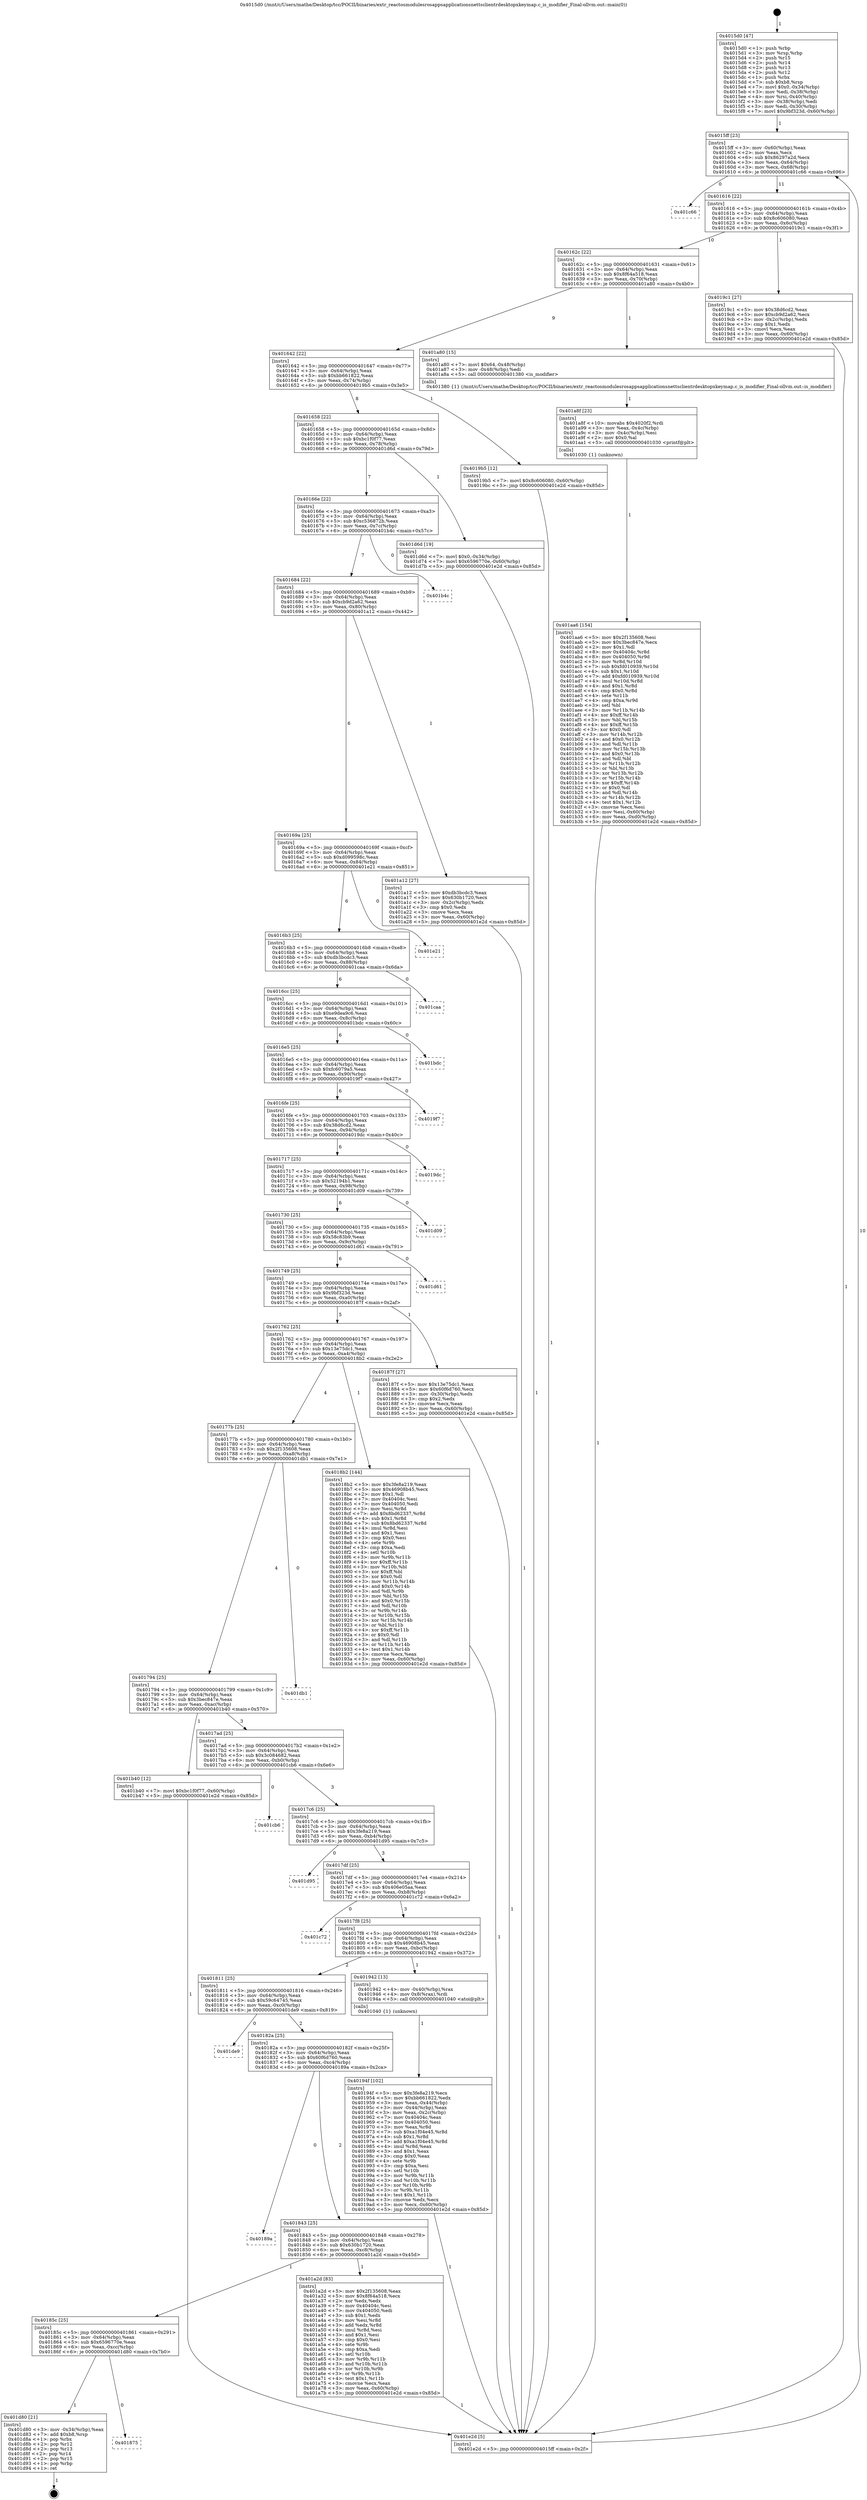 digraph "0x4015d0" {
  label = "0x4015d0 (/mnt/c/Users/mathe/Desktop/tcc/POCII/binaries/extr_reactosmodulesrosappsapplicationsnettsclientrdesktopxkeymap.c_is_modifier_Final-ollvm.out::main(0))"
  labelloc = "t"
  node[shape=record]

  Entry [label="",width=0.3,height=0.3,shape=circle,fillcolor=black,style=filled]
  "0x4015ff" [label="{
     0x4015ff [23]\l
     | [instrs]\l
     &nbsp;&nbsp;0x4015ff \<+3\>: mov -0x60(%rbp),%eax\l
     &nbsp;&nbsp;0x401602 \<+2\>: mov %eax,%ecx\l
     &nbsp;&nbsp;0x401604 \<+6\>: sub $0x86297a2d,%ecx\l
     &nbsp;&nbsp;0x40160a \<+3\>: mov %eax,-0x64(%rbp)\l
     &nbsp;&nbsp;0x40160d \<+3\>: mov %ecx,-0x68(%rbp)\l
     &nbsp;&nbsp;0x401610 \<+6\>: je 0000000000401c66 \<main+0x696\>\l
  }"]
  "0x401c66" [label="{
     0x401c66\l
  }", style=dashed]
  "0x401616" [label="{
     0x401616 [22]\l
     | [instrs]\l
     &nbsp;&nbsp;0x401616 \<+5\>: jmp 000000000040161b \<main+0x4b\>\l
     &nbsp;&nbsp;0x40161b \<+3\>: mov -0x64(%rbp),%eax\l
     &nbsp;&nbsp;0x40161e \<+5\>: sub $0x8c606080,%eax\l
     &nbsp;&nbsp;0x401623 \<+3\>: mov %eax,-0x6c(%rbp)\l
     &nbsp;&nbsp;0x401626 \<+6\>: je 00000000004019c1 \<main+0x3f1\>\l
  }"]
  Exit [label="",width=0.3,height=0.3,shape=circle,fillcolor=black,style=filled,peripheries=2]
  "0x4019c1" [label="{
     0x4019c1 [27]\l
     | [instrs]\l
     &nbsp;&nbsp;0x4019c1 \<+5\>: mov $0x38d6cd2,%eax\l
     &nbsp;&nbsp;0x4019c6 \<+5\>: mov $0xcb9d2a62,%ecx\l
     &nbsp;&nbsp;0x4019cb \<+3\>: mov -0x2c(%rbp),%edx\l
     &nbsp;&nbsp;0x4019ce \<+3\>: cmp $0x1,%edx\l
     &nbsp;&nbsp;0x4019d1 \<+3\>: cmovl %ecx,%eax\l
     &nbsp;&nbsp;0x4019d4 \<+3\>: mov %eax,-0x60(%rbp)\l
     &nbsp;&nbsp;0x4019d7 \<+5\>: jmp 0000000000401e2d \<main+0x85d\>\l
  }"]
  "0x40162c" [label="{
     0x40162c [22]\l
     | [instrs]\l
     &nbsp;&nbsp;0x40162c \<+5\>: jmp 0000000000401631 \<main+0x61\>\l
     &nbsp;&nbsp;0x401631 \<+3\>: mov -0x64(%rbp),%eax\l
     &nbsp;&nbsp;0x401634 \<+5\>: sub $0x8f64a518,%eax\l
     &nbsp;&nbsp;0x401639 \<+3\>: mov %eax,-0x70(%rbp)\l
     &nbsp;&nbsp;0x40163c \<+6\>: je 0000000000401a80 \<main+0x4b0\>\l
  }"]
  "0x401875" [label="{
     0x401875\l
  }", style=dashed]
  "0x401a80" [label="{
     0x401a80 [15]\l
     | [instrs]\l
     &nbsp;&nbsp;0x401a80 \<+7\>: movl $0x64,-0x48(%rbp)\l
     &nbsp;&nbsp;0x401a87 \<+3\>: mov -0x48(%rbp),%edi\l
     &nbsp;&nbsp;0x401a8a \<+5\>: call 0000000000401380 \<is_modifier\>\l
     | [calls]\l
     &nbsp;&nbsp;0x401380 \{1\} (/mnt/c/Users/mathe/Desktop/tcc/POCII/binaries/extr_reactosmodulesrosappsapplicationsnettsclientrdesktopxkeymap.c_is_modifier_Final-ollvm.out::is_modifier)\l
  }"]
  "0x401642" [label="{
     0x401642 [22]\l
     | [instrs]\l
     &nbsp;&nbsp;0x401642 \<+5\>: jmp 0000000000401647 \<main+0x77\>\l
     &nbsp;&nbsp;0x401647 \<+3\>: mov -0x64(%rbp),%eax\l
     &nbsp;&nbsp;0x40164a \<+5\>: sub $0xbb661822,%eax\l
     &nbsp;&nbsp;0x40164f \<+3\>: mov %eax,-0x74(%rbp)\l
     &nbsp;&nbsp;0x401652 \<+6\>: je 00000000004019b5 \<main+0x3e5\>\l
  }"]
  "0x401d80" [label="{
     0x401d80 [21]\l
     | [instrs]\l
     &nbsp;&nbsp;0x401d80 \<+3\>: mov -0x34(%rbp),%eax\l
     &nbsp;&nbsp;0x401d83 \<+7\>: add $0xb8,%rsp\l
     &nbsp;&nbsp;0x401d8a \<+1\>: pop %rbx\l
     &nbsp;&nbsp;0x401d8b \<+2\>: pop %r12\l
     &nbsp;&nbsp;0x401d8d \<+2\>: pop %r13\l
     &nbsp;&nbsp;0x401d8f \<+2\>: pop %r14\l
     &nbsp;&nbsp;0x401d91 \<+2\>: pop %r15\l
     &nbsp;&nbsp;0x401d93 \<+1\>: pop %rbp\l
     &nbsp;&nbsp;0x401d94 \<+1\>: ret\l
  }"]
  "0x4019b5" [label="{
     0x4019b5 [12]\l
     | [instrs]\l
     &nbsp;&nbsp;0x4019b5 \<+7\>: movl $0x8c606080,-0x60(%rbp)\l
     &nbsp;&nbsp;0x4019bc \<+5\>: jmp 0000000000401e2d \<main+0x85d\>\l
  }"]
  "0x401658" [label="{
     0x401658 [22]\l
     | [instrs]\l
     &nbsp;&nbsp;0x401658 \<+5\>: jmp 000000000040165d \<main+0x8d\>\l
     &nbsp;&nbsp;0x40165d \<+3\>: mov -0x64(%rbp),%eax\l
     &nbsp;&nbsp;0x401660 \<+5\>: sub $0xbc1f0f77,%eax\l
     &nbsp;&nbsp;0x401665 \<+3\>: mov %eax,-0x78(%rbp)\l
     &nbsp;&nbsp;0x401668 \<+6\>: je 0000000000401d6d \<main+0x79d\>\l
  }"]
  "0x401aa6" [label="{
     0x401aa6 [154]\l
     | [instrs]\l
     &nbsp;&nbsp;0x401aa6 \<+5\>: mov $0x2f135608,%esi\l
     &nbsp;&nbsp;0x401aab \<+5\>: mov $0x3bec847e,%ecx\l
     &nbsp;&nbsp;0x401ab0 \<+2\>: mov $0x1,%dl\l
     &nbsp;&nbsp;0x401ab2 \<+8\>: mov 0x40404c,%r8d\l
     &nbsp;&nbsp;0x401aba \<+8\>: mov 0x404050,%r9d\l
     &nbsp;&nbsp;0x401ac2 \<+3\>: mov %r8d,%r10d\l
     &nbsp;&nbsp;0x401ac5 \<+7\>: sub $0xfd010939,%r10d\l
     &nbsp;&nbsp;0x401acc \<+4\>: sub $0x1,%r10d\l
     &nbsp;&nbsp;0x401ad0 \<+7\>: add $0xfd010939,%r10d\l
     &nbsp;&nbsp;0x401ad7 \<+4\>: imul %r10d,%r8d\l
     &nbsp;&nbsp;0x401adb \<+4\>: and $0x1,%r8d\l
     &nbsp;&nbsp;0x401adf \<+4\>: cmp $0x0,%r8d\l
     &nbsp;&nbsp;0x401ae3 \<+4\>: sete %r11b\l
     &nbsp;&nbsp;0x401ae7 \<+4\>: cmp $0xa,%r9d\l
     &nbsp;&nbsp;0x401aeb \<+3\>: setl %bl\l
     &nbsp;&nbsp;0x401aee \<+3\>: mov %r11b,%r14b\l
     &nbsp;&nbsp;0x401af1 \<+4\>: xor $0xff,%r14b\l
     &nbsp;&nbsp;0x401af5 \<+3\>: mov %bl,%r15b\l
     &nbsp;&nbsp;0x401af8 \<+4\>: xor $0xff,%r15b\l
     &nbsp;&nbsp;0x401afc \<+3\>: xor $0x0,%dl\l
     &nbsp;&nbsp;0x401aff \<+3\>: mov %r14b,%r12b\l
     &nbsp;&nbsp;0x401b02 \<+4\>: and $0x0,%r12b\l
     &nbsp;&nbsp;0x401b06 \<+3\>: and %dl,%r11b\l
     &nbsp;&nbsp;0x401b09 \<+3\>: mov %r15b,%r13b\l
     &nbsp;&nbsp;0x401b0c \<+4\>: and $0x0,%r13b\l
     &nbsp;&nbsp;0x401b10 \<+2\>: and %dl,%bl\l
     &nbsp;&nbsp;0x401b12 \<+3\>: or %r11b,%r12b\l
     &nbsp;&nbsp;0x401b15 \<+3\>: or %bl,%r13b\l
     &nbsp;&nbsp;0x401b18 \<+3\>: xor %r13b,%r12b\l
     &nbsp;&nbsp;0x401b1b \<+3\>: or %r15b,%r14b\l
     &nbsp;&nbsp;0x401b1e \<+4\>: xor $0xff,%r14b\l
     &nbsp;&nbsp;0x401b22 \<+3\>: or $0x0,%dl\l
     &nbsp;&nbsp;0x401b25 \<+3\>: and %dl,%r14b\l
     &nbsp;&nbsp;0x401b28 \<+3\>: or %r14b,%r12b\l
     &nbsp;&nbsp;0x401b2b \<+4\>: test $0x1,%r12b\l
     &nbsp;&nbsp;0x401b2f \<+3\>: cmovne %ecx,%esi\l
     &nbsp;&nbsp;0x401b32 \<+3\>: mov %esi,-0x60(%rbp)\l
     &nbsp;&nbsp;0x401b35 \<+6\>: mov %eax,-0xd0(%rbp)\l
     &nbsp;&nbsp;0x401b3b \<+5\>: jmp 0000000000401e2d \<main+0x85d\>\l
  }"]
  "0x401d6d" [label="{
     0x401d6d [19]\l
     | [instrs]\l
     &nbsp;&nbsp;0x401d6d \<+7\>: movl $0x0,-0x34(%rbp)\l
     &nbsp;&nbsp;0x401d74 \<+7\>: movl $0x6596770e,-0x60(%rbp)\l
     &nbsp;&nbsp;0x401d7b \<+5\>: jmp 0000000000401e2d \<main+0x85d\>\l
  }"]
  "0x40166e" [label="{
     0x40166e [22]\l
     | [instrs]\l
     &nbsp;&nbsp;0x40166e \<+5\>: jmp 0000000000401673 \<main+0xa3\>\l
     &nbsp;&nbsp;0x401673 \<+3\>: mov -0x64(%rbp),%eax\l
     &nbsp;&nbsp;0x401676 \<+5\>: sub $0xc536872b,%eax\l
     &nbsp;&nbsp;0x40167b \<+3\>: mov %eax,-0x7c(%rbp)\l
     &nbsp;&nbsp;0x40167e \<+6\>: je 0000000000401b4c \<main+0x57c\>\l
  }"]
  "0x401a8f" [label="{
     0x401a8f [23]\l
     | [instrs]\l
     &nbsp;&nbsp;0x401a8f \<+10\>: movabs $0x4020f2,%rdi\l
     &nbsp;&nbsp;0x401a99 \<+3\>: mov %eax,-0x4c(%rbp)\l
     &nbsp;&nbsp;0x401a9c \<+3\>: mov -0x4c(%rbp),%esi\l
     &nbsp;&nbsp;0x401a9f \<+2\>: mov $0x0,%al\l
     &nbsp;&nbsp;0x401aa1 \<+5\>: call 0000000000401030 \<printf@plt\>\l
     | [calls]\l
     &nbsp;&nbsp;0x401030 \{1\} (unknown)\l
  }"]
  "0x401b4c" [label="{
     0x401b4c\l
  }", style=dashed]
  "0x401684" [label="{
     0x401684 [22]\l
     | [instrs]\l
     &nbsp;&nbsp;0x401684 \<+5\>: jmp 0000000000401689 \<main+0xb9\>\l
     &nbsp;&nbsp;0x401689 \<+3\>: mov -0x64(%rbp),%eax\l
     &nbsp;&nbsp;0x40168c \<+5\>: sub $0xcb9d2a62,%eax\l
     &nbsp;&nbsp;0x401691 \<+3\>: mov %eax,-0x80(%rbp)\l
     &nbsp;&nbsp;0x401694 \<+6\>: je 0000000000401a12 \<main+0x442\>\l
  }"]
  "0x40185c" [label="{
     0x40185c [25]\l
     | [instrs]\l
     &nbsp;&nbsp;0x40185c \<+5\>: jmp 0000000000401861 \<main+0x291\>\l
     &nbsp;&nbsp;0x401861 \<+3\>: mov -0x64(%rbp),%eax\l
     &nbsp;&nbsp;0x401864 \<+5\>: sub $0x6596770e,%eax\l
     &nbsp;&nbsp;0x401869 \<+6\>: mov %eax,-0xcc(%rbp)\l
     &nbsp;&nbsp;0x40186f \<+6\>: je 0000000000401d80 \<main+0x7b0\>\l
  }"]
  "0x401a12" [label="{
     0x401a12 [27]\l
     | [instrs]\l
     &nbsp;&nbsp;0x401a12 \<+5\>: mov $0xdb3bcdc3,%eax\l
     &nbsp;&nbsp;0x401a17 \<+5\>: mov $0x630b1720,%ecx\l
     &nbsp;&nbsp;0x401a1c \<+3\>: mov -0x2c(%rbp),%edx\l
     &nbsp;&nbsp;0x401a1f \<+3\>: cmp $0x0,%edx\l
     &nbsp;&nbsp;0x401a22 \<+3\>: cmove %ecx,%eax\l
     &nbsp;&nbsp;0x401a25 \<+3\>: mov %eax,-0x60(%rbp)\l
     &nbsp;&nbsp;0x401a28 \<+5\>: jmp 0000000000401e2d \<main+0x85d\>\l
  }"]
  "0x40169a" [label="{
     0x40169a [25]\l
     | [instrs]\l
     &nbsp;&nbsp;0x40169a \<+5\>: jmp 000000000040169f \<main+0xcf\>\l
     &nbsp;&nbsp;0x40169f \<+3\>: mov -0x64(%rbp),%eax\l
     &nbsp;&nbsp;0x4016a2 \<+5\>: sub $0xd099598c,%eax\l
     &nbsp;&nbsp;0x4016a7 \<+6\>: mov %eax,-0x84(%rbp)\l
     &nbsp;&nbsp;0x4016ad \<+6\>: je 0000000000401e21 \<main+0x851\>\l
  }"]
  "0x401a2d" [label="{
     0x401a2d [83]\l
     | [instrs]\l
     &nbsp;&nbsp;0x401a2d \<+5\>: mov $0x2f135608,%eax\l
     &nbsp;&nbsp;0x401a32 \<+5\>: mov $0x8f64a518,%ecx\l
     &nbsp;&nbsp;0x401a37 \<+2\>: xor %edx,%edx\l
     &nbsp;&nbsp;0x401a39 \<+7\>: mov 0x40404c,%esi\l
     &nbsp;&nbsp;0x401a40 \<+7\>: mov 0x404050,%edi\l
     &nbsp;&nbsp;0x401a47 \<+3\>: sub $0x1,%edx\l
     &nbsp;&nbsp;0x401a4a \<+3\>: mov %esi,%r8d\l
     &nbsp;&nbsp;0x401a4d \<+3\>: add %edx,%r8d\l
     &nbsp;&nbsp;0x401a50 \<+4\>: imul %r8d,%esi\l
     &nbsp;&nbsp;0x401a54 \<+3\>: and $0x1,%esi\l
     &nbsp;&nbsp;0x401a57 \<+3\>: cmp $0x0,%esi\l
     &nbsp;&nbsp;0x401a5a \<+4\>: sete %r9b\l
     &nbsp;&nbsp;0x401a5e \<+3\>: cmp $0xa,%edi\l
     &nbsp;&nbsp;0x401a61 \<+4\>: setl %r10b\l
     &nbsp;&nbsp;0x401a65 \<+3\>: mov %r9b,%r11b\l
     &nbsp;&nbsp;0x401a68 \<+3\>: and %r10b,%r11b\l
     &nbsp;&nbsp;0x401a6b \<+3\>: xor %r10b,%r9b\l
     &nbsp;&nbsp;0x401a6e \<+3\>: or %r9b,%r11b\l
     &nbsp;&nbsp;0x401a71 \<+4\>: test $0x1,%r11b\l
     &nbsp;&nbsp;0x401a75 \<+3\>: cmovne %ecx,%eax\l
     &nbsp;&nbsp;0x401a78 \<+3\>: mov %eax,-0x60(%rbp)\l
     &nbsp;&nbsp;0x401a7b \<+5\>: jmp 0000000000401e2d \<main+0x85d\>\l
  }"]
  "0x401e21" [label="{
     0x401e21\l
  }", style=dashed]
  "0x4016b3" [label="{
     0x4016b3 [25]\l
     | [instrs]\l
     &nbsp;&nbsp;0x4016b3 \<+5\>: jmp 00000000004016b8 \<main+0xe8\>\l
     &nbsp;&nbsp;0x4016b8 \<+3\>: mov -0x64(%rbp),%eax\l
     &nbsp;&nbsp;0x4016bb \<+5\>: sub $0xdb3bcdc3,%eax\l
     &nbsp;&nbsp;0x4016c0 \<+6\>: mov %eax,-0x88(%rbp)\l
     &nbsp;&nbsp;0x4016c6 \<+6\>: je 0000000000401caa \<main+0x6da\>\l
  }"]
  "0x401843" [label="{
     0x401843 [25]\l
     | [instrs]\l
     &nbsp;&nbsp;0x401843 \<+5\>: jmp 0000000000401848 \<main+0x278\>\l
     &nbsp;&nbsp;0x401848 \<+3\>: mov -0x64(%rbp),%eax\l
     &nbsp;&nbsp;0x40184b \<+5\>: sub $0x630b1720,%eax\l
     &nbsp;&nbsp;0x401850 \<+6\>: mov %eax,-0xc8(%rbp)\l
     &nbsp;&nbsp;0x401856 \<+6\>: je 0000000000401a2d \<main+0x45d\>\l
  }"]
  "0x401caa" [label="{
     0x401caa\l
  }", style=dashed]
  "0x4016cc" [label="{
     0x4016cc [25]\l
     | [instrs]\l
     &nbsp;&nbsp;0x4016cc \<+5\>: jmp 00000000004016d1 \<main+0x101\>\l
     &nbsp;&nbsp;0x4016d1 \<+3\>: mov -0x64(%rbp),%eax\l
     &nbsp;&nbsp;0x4016d4 \<+5\>: sub $0xe9dea9c6,%eax\l
     &nbsp;&nbsp;0x4016d9 \<+6\>: mov %eax,-0x8c(%rbp)\l
     &nbsp;&nbsp;0x4016df \<+6\>: je 0000000000401bdc \<main+0x60c\>\l
  }"]
  "0x40189a" [label="{
     0x40189a\l
  }", style=dashed]
  "0x401bdc" [label="{
     0x401bdc\l
  }", style=dashed]
  "0x4016e5" [label="{
     0x4016e5 [25]\l
     | [instrs]\l
     &nbsp;&nbsp;0x4016e5 \<+5\>: jmp 00000000004016ea \<main+0x11a\>\l
     &nbsp;&nbsp;0x4016ea \<+3\>: mov -0x64(%rbp),%eax\l
     &nbsp;&nbsp;0x4016ed \<+5\>: sub $0xfc6079a5,%eax\l
     &nbsp;&nbsp;0x4016f2 \<+6\>: mov %eax,-0x90(%rbp)\l
     &nbsp;&nbsp;0x4016f8 \<+6\>: je 00000000004019f7 \<main+0x427\>\l
  }"]
  "0x40182a" [label="{
     0x40182a [25]\l
     | [instrs]\l
     &nbsp;&nbsp;0x40182a \<+5\>: jmp 000000000040182f \<main+0x25f\>\l
     &nbsp;&nbsp;0x40182f \<+3\>: mov -0x64(%rbp),%eax\l
     &nbsp;&nbsp;0x401832 \<+5\>: sub $0x60f6d760,%eax\l
     &nbsp;&nbsp;0x401837 \<+6\>: mov %eax,-0xc4(%rbp)\l
     &nbsp;&nbsp;0x40183d \<+6\>: je 000000000040189a \<main+0x2ca\>\l
  }"]
  "0x4019f7" [label="{
     0x4019f7\l
  }", style=dashed]
  "0x4016fe" [label="{
     0x4016fe [25]\l
     | [instrs]\l
     &nbsp;&nbsp;0x4016fe \<+5\>: jmp 0000000000401703 \<main+0x133\>\l
     &nbsp;&nbsp;0x401703 \<+3\>: mov -0x64(%rbp),%eax\l
     &nbsp;&nbsp;0x401706 \<+5\>: sub $0x38d6cd2,%eax\l
     &nbsp;&nbsp;0x40170b \<+6\>: mov %eax,-0x94(%rbp)\l
     &nbsp;&nbsp;0x401711 \<+6\>: je 00000000004019dc \<main+0x40c\>\l
  }"]
  "0x401de9" [label="{
     0x401de9\l
  }", style=dashed]
  "0x4019dc" [label="{
     0x4019dc\l
  }", style=dashed]
  "0x401717" [label="{
     0x401717 [25]\l
     | [instrs]\l
     &nbsp;&nbsp;0x401717 \<+5\>: jmp 000000000040171c \<main+0x14c\>\l
     &nbsp;&nbsp;0x40171c \<+3\>: mov -0x64(%rbp),%eax\l
     &nbsp;&nbsp;0x40171f \<+5\>: sub $0x52194b1,%eax\l
     &nbsp;&nbsp;0x401724 \<+6\>: mov %eax,-0x98(%rbp)\l
     &nbsp;&nbsp;0x40172a \<+6\>: je 0000000000401d09 \<main+0x739\>\l
  }"]
  "0x40194f" [label="{
     0x40194f [102]\l
     | [instrs]\l
     &nbsp;&nbsp;0x40194f \<+5\>: mov $0x3fe8a219,%ecx\l
     &nbsp;&nbsp;0x401954 \<+5\>: mov $0xbb661822,%edx\l
     &nbsp;&nbsp;0x401959 \<+3\>: mov %eax,-0x44(%rbp)\l
     &nbsp;&nbsp;0x40195c \<+3\>: mov -0x44(%rbp),%eax\l
     &nbsp;&nbsp;0x40195f \<+3\>: mov %eax,-0x2c(%rbp)\l
     &nbsp;&nbsp;0x401962 \<+7\>: mov 0x40404c,%eax\l
     &nbsp;&nbsp;0x401969 \<+7\>: mov 0x404050,%esi\l
     &nbsp;&nbsp;0x401970 \<+3\>: mov %eax,%r8d\l
     &nbsp;&nbsp;0x401973 \<+7\>: sub $0xa1f04e45,%r8d\l
     &nbsp;&nbsp;0x40197a \<+4\>: sub $0x1,%r8d\l
     &nbsp;&nbsp;0x40197e \<+7\>: add $0xa1f04e45,%r8d\l
     &nbsp;&nbsp;0x401985 \<+4\>: imul %r8d,%eax\l
     &nbsp;&nbsp;0x401989 \<+3\>: and $0x1,%eax\l
     &nbsp;&nbsp;0x40198c \<+3\>: cmp $0x0,%eax\l
     &nbsp;&nbsp;0x40198f \<+4\>: sete %r9b\l
     &nbsp;&nbsp;0x401993 \<+3\>: cmp $0xa,%esi\l
     &nbsp;&nbsp;0x401996 \<+4\>: setl %r10b\l
     &nbsp;&nbsp;0x40199a \<+3\>: mov %r9b,%r11b\l
     &nbsp;&nbsp;0x40199d \<+3\>: and %r10b,%r11b\l
     &nbsp;&nbsp;0x4019a0 \<+3\>: xor %r10b,%r9b\l
     &nbsp;&nbsp;0x4019a3 \<+3\>: or %r9b,%r11b\l
     &nbsp;&nbsp;0x4019a6 \<+4\>: test $0x1,%r11b\l
     &nbsp;&nbsp;0x4019aa \<+3\>: cmovne %edx,%ecx\l
     &nbsp;&nbsp;0x4019ad \<+3\>: mov %ecx,-0x60(%rbp)\l
     &nbsp;&nbsp;0x4019b0 \<+5\>: jmp 0000000000401e2d \<main+0x85d\>\l
  }"]
  "0x401d09" [label="{
     0x401d09\l
  }", style=dashed]
  "0x401730" [label="{
     0x401730 [25]\l
     | [instrs]\l
     &nbsp;&nbsp;0x401730 \<+5\>: jmp 0000000000401735 \<main+0x165\>\l
     &nbsp;&nbsp;0x401735 \<+3\>: mov -0x64(%rbp),%eax\l
     &nbsp;&nbsp;0x401738 \<+5\>: sub $0x58c83b9,%eax\l
     &nbsp;&nbsp;0x40173d \<+6\>: mov %eax,-0x9c(%rbp)\l
     &nbsp;&nbsp;0x401743 \<+6\>: je 0000000000401d61 \<main+0x791\>\l
  }"]
  "0x401811" [label="{
     0x401811 [25]\l
     | [instrs]\l
     &nbsp;&nbsp;0x401811 \<+5\>: jmp 0000000000401816 \<main+0x246\>\l
     &nbsp;&nbsp;0x401816 \<+3\>: mov -0x64(%rbp),%eax\l
     &nbsp;&nbsp;0x401819 \<+5\>: sub $0x59c64745,%eax\l
     &nbsp;&nbsp;0x40181e \<+6\>: mov %eax,-0xc0(%rbp)\l
     &nbsp;&nbsp;0x401824 \<+6\>: je 0000000000401de9 \<main+0x819\>\l
  }"]
  "0x401d61" [label="{
     0x401d61\l
  }", style=dashed]
  "0x401749" [label="{
     0x401749 [25]\l
     | [instrs]\l
     &nbsp;&nbsp;0x401749 \<+5\>: jmp 000000000040174e \<main+0x17e\>\l
     &nbsp;&nbsp;0x40174e \<+3\>: mov -0x64(%rbp),%eax\l
     &nbsp;&nbsp;0x401751 \<+5\>: sub $0x9bf323d,%eax\l
     &nbsp;&nbsp;0x401756 \<+6\>: mov %eax,-0xa0(%rbp)\l
     &nbsp;&nbsp;0x40175c \<+6\>: je 000000000040187f \<main+0x2af\>\l
  }"]
  "0x401942" [label="{
     0x401942 [13]\l
     | [instrs]\l
     &nbsp;&nbsp;0x401942 \<+4\>: mov -0x40(%rbp),%rax\l
     &nbsp;&nbsp;0x401946 \<+4\>: mov 0x8(%rax),%rdi\l
     &nbsp;&nbsp;0x40194a \<+5\>: call 0000000000401040 \<atoi@plt\>\l
     | [calls]\l
     &nbsp;&nbsp;0x401040 \{1\} (unknown)\l
  }"]
  "0x40187f" [label="{
     0x40187f [27]\l
     | [instrs]\l
     &nbsp;&nbsp;0x40187f \<+5\>: mov $0x13e75dc1,%eax\l
     &nbsp;&nbsp;0x401884 \<+5\>: mov $0x60f6d760,%ecx\l
     &nbsp;&nbsp;0x401889 \<+3\>: mov -0x30(%rbp),%edx\l
     &nbsp;&nbsp;0x40188c \<+3\>: cmp $0x2,%edx\l
     &nbsp;&nbsp;0x40188f \<+3\>: cmovne %ecx,%eax\l
     &nbsp;&nbsp;0x401892 \<+3\>: mov %eax,-0x60(%rbp)\l
     &nbsp;&nbsp;0x401895 \<+5\>: jmp 0000000000401e2d \<main+0x85d\>\l
  }"]
  "0x401762" [label="{
     0x401762 [25]\l
     | [instrs]\l
     &nbsp;&nbsp;0x401762 \<+5\>: jmp 0000000000401767 \<main+0x197\>\l
     &nbsp;&nbsp;0x401767 \<+3\>: mov -0x64(%rbp),%eax\l
     &nbsp;&nbsp;0x40176a \<+5\>: sub $0x13e75dc1,%eax\l
     &nbsp;&nbsp;0x40176f \<+6\>: mov %eax,-0xa4(%rbp)\l
     &nbsp;&nbsp;0x401775 \<+6\>: je 00000000004018b2 \<main+0x2e2\>\l
  }"]
  "0x401e2d" [label="{
     0x401e2d [5]\l
     | [instrs]\l
     &nbsp;&nbsp;0x401e2d \<+5\>: jmp 00000000004015ff \<main+0x2f\>\l
  }"]
  "0x4015d0" [label="{
     0x4015d0 [47]\l
     | [instrs]\l
     &nbsp;&nbsp;0x4015d0 \<+1\>: push %rbp\l
     &nbsp;&nbsp;0x4015d1 \<+3\>: mov %rsp,%rbp\l
     &nbsp;&nbsp;0x4015d4 \<+2\>: push %r15\l
     &nbsp;&nbsp;0x4015d6 \<+2\>: push %r14\l
     &nbsp;&nbsp;0x4015d8 \<+2\>: push %r13\l
     &nbsp;&nbsp;0x4015da \<+2\>: push %r12\l
     &nbsp;&nbsp;0x4015dc \<+1\>: push %rbx\l
     &nbsp;&nbsp;0x4015dd \<+7\>: sub $0xb8,%rsp\l
     &nbsp;&nbsp;0x4015e4 \<+7\>: movl $0x0,-0x34(%rbp)\l
     &nbsp;&nbsp;0x4015eb \<+3\>: mov %edi,-0x38(%rbp)\l
     &nbsp;&nbsp;0x4015ee \<+4\>: mov %rsi,-0x40(%rbp)\l
     &nbsp;&nbsp;0x4015f2 \<+3\>: mov -0x38(%rbp),%edi\l
     &nbsp;&nbsp;0x4015f5 \<+3\>: mov %edi,-0x30(%rbp)\l
     &nbsp;&nbsp;0x4015f8 \<+7\>: movl $0x9bf323d,-0x60(%rbp)\l
  }"]
  "0x4017f8" [label="{
     0x4017f8 [25]\l
     | [instrs]\l
     &nbsp;&nbsp;0x4017f8 \<+5\>: jmp 00000000004017fd \<main+0x22d\>\l
     &nbsp;&nbsp;0x4017fd \<+3\>: mov -0x64(%rbp),%eax\l
     &nbsp;&nbsp;0x401800 \<+5\>: sub $0x46908b45,%eax\l
     &nbsp;&nbsp;0x401805 \<+6\>: mov %eax,-0xbc(%rbp)\l
     &nbsp;&nbsp;0x40180b \<+6\>: je 0000000000401942 \<main+0x372\>\l
  }"]
  "0x4018b2" [label="{
     0x4018b2 [144]\l
     | [instrs]\l
     &nbsp;&nbsp;0x4018b2 \<+5\>: mov $0x3fe8a219,%eax\l
     &nbsp;&nbsp;0x4018b7 \<+5\>: mov $0x46908b45,%ecx\l
     &nbsp;&nbsp;0x4018bc \<+2\>: mov $0x1,%dl\l
     &nbsp;&nbsp;0x4018be \<+7\>: mov 0x40404c,%esi\l
     &nbsp;&nbsp;0x4018c5 \<+7\>: mov 0x404050,%edi\l
     &nbsp;&nbsp;0x4018cc \<+3\>: mov %esi,%r8d\l
     &nbsp;&nbsp;0x4018cf \<+7\>: add $0x8bd62337,%r8d\l
     &nbsp;&nbsp;0x4018d6 \<+4\>: sub $0x1,%r8d\l
     &nbsp;&nbsp;0x4018da \<+7\>: sub $0x8bd62337,%r8d\l
     &nbsp;&nbsp;0x4018e1 \<+4\>: imul %r8d,%esi\l
     &nbsp;&nbsp;0x4018e5 \<+3\>: and $0x1,%esi\l
     &nbsp;&nbsp;0x4018e8 \<+3\>: cmp $0x0,%esi\l
     &nbsp;&nbsp;0x4018eb \<+4\>: sete %r9b\l
     &nbsp;&nbsp;0x4018ef \<+3\>: cmp $0xa,%edi\l
     &nbsp;&nbsp;0x4018f2 \<+4\>: setl %r10b\l
     &nbsp;&nbsp;0x4018f6 \<+3\>: mov %r9b,%r11b\l
     &nbsp;&nbsp;0x4018f9 \<+4\>: xor $0xff,%r11b\l
     &nbsp;&nbsp;0x4018fd \<+3\>: mov %r10b,%bl\l
     &nbsp;&nbsp;0x401900 \<+3\>: xor $0xff,%bl\l
     &nbsp;&nbsp;0x401903 \<+3\>: xor $0x0,%dl\l
     &nbsp;&nbsp;0x401906 \<+3\>: mov %r11b,%r14b\l
     &nbsp;&nbsp;0x401909 \<+4\>: and $0x0,%r14b\l
     &nbsp;&nbsp;0x40190d \<+3\>: and %dl,%r9b\l
     &nbsp;&nbsp;0x401910 \<+3\>: mov %bl,%r15b\l
     &nbsp;&nbsp;0x401913 \<+4\>: and $0x0,%r15b\l
     &nbsp;&nbsp;0x401917 \<+3\>: and %dl,%r10b\l
     &nbsp;&nbsp;0x40191a \<+3\>: or %r9b,%r14b\l
     &nbsp;&nbsp;0x40191d \<+3\>: or %r10b,%r15b\l
     &nbsp;&nbsp;0x401920 \<+3\>: xor %r15b,%r14b\l
     &nbsp;&nbsp;0x401923 \<+3\>: or %bl,%r11b\l
     &nbsp;&nbsp;0x401926 \<+4\>: xor $0xff,%r11b\l
     &nbsp;&nbsp;0x40192a \<+3\>: or $0x0,%dl\l
     &nbsp;&nbsp;0x40192d \<+3\>: and %dl,%r11b\l
     &nbsp;&nbsp;0x401930 \<+3\>: or %r11b,%r14b\l
     &nbsp;&nbsp;0x401933 \<+4\>: test $0x1,%r14b\l
     &nbsp;&nbsp;0x401937 \<+3\>: cmovne %ecx,%eax\l
     &nbsp;&nbsp;0x40193a \<+3\>: mov %eax,-0x60(%rbp)\l
     &nbsp;&nbsp;0x40193d \<+5\>: jmp 0000000000401e2d \<main+0x85d\>\l
  }"]
  "0x40177b" [label="{
     0x40177b [25]\l
     | [instrs]\l
     &nbsp;&nbsp;0x40177b \<+5\>: jmp 0000000000401780 \<main+0x1b0\>\l
     &nbsp;&nbsp;0x401780 \<+3\>: mov -0x64(%rbp),%eax\l
     &nbsp;&nbsp;0x401783 \<+5\>: sub $0x2f135608,%eax\l
     &nbsp;&nbsp;0x401788 \<+6\>: mov %eax,-0xa8(%rbp)\l
     &nbsp;&nbsp;0x40178e \<+6\>: je 0000000000401db1 \<main+0x7e1\>\l
  }"]
  "0x401c72" [label="{
     0x401c72\l
  }", style=dashed]
  "0x401db1" [label="{
     0x401db1\l
  }", style=dashed]
  "0x401794" [label="{
     0x401794 [25]\l
     | [instrs]\l
     &nbsp;&nbsp;0x401794 \<+5\>: jmp 0000000000401799 \<main+0x1c9\>\l
     &nbsp;&nbsp;0x401799 \<+3\>: mov -0x64(%rbp),%eax\l
     &nbsp;&nbsp;0x40179c \<+5\>: sub $0x3bec847e,%eax\l
     &nbsp;&nbsp;0x4017a1 \<+6\>: mov %eax,-0xac(%rbp)\l
     &nbsp;&nbsp;0x4017a7 \<+6\>: je 0000000000401b40 \<main+0x570\>\l
  }"]
  "0x4017df" [label="{
     0x4017df [25]\l
     | [instrs]\l
     &nbsp;&nbsp;0x4017df \<+5\>: jmp 00000000004017e4 \<main+0x214\>\l
     &nbsp;&nbsp;0x4017e4 \<+3\>: mov -0x64(%rbp),%eax\l
     &nbsp;&nbsp;0x4017e7 \<+5\>: sub $0x406e05aa,%eax\l
     &nbsp;&nbsp;0x4017ec \<+6\>: mov %eax,-0xb8(%rbp)\l
     &nbsp;&nbsp;0x4017f2 \<+6\>: je 0000000000401c72 \<main+0x6a2\>\l
  }"]
  "0x401b40" [label="{
     0x401b40 [12]\l
     | [instrs]\l
     &nbsp;&nbsp;0x401b40 \<+7\>: movl $0xbc1f0f77,-0x60(%rbp)\l
     &nbsp;&nbsp;0x401b47 \<+5\>: jmp 0000000000401e2d \<main+0x85d\>\l
  }"]
  "0x4017ad" [label="{
     0x4017ad [25]\l
     | [instrs]\l
     &nbsp;&nbsp;0x4017ad \<+5\>: jmp 00000000004017b2 \<main+0x1e2\>\l
     &nbsp;&nbsp;0x4017b2 \<+3\>: mov -0x64(%rbp),%eax\l
     &nbsp;&nbsp;0x4017b5 \<+5\>: sub $0x3c084682,%eax\l
     &nbsp;&nbsp;0x4017ba \<+6\>: mov %eax,-0xb0(%rbp)\l
     &nbsp;&nbsp;0x4017c0 \<+6\>: je 0000000000401cb6 \<main+0x6e6\>\l
  }"]
  "0x401d95" [label="{
     0x401d95\l
  }", style=dashed]
  "0x401cb6" [label="{
     0x401cb6\l
  }", style=dashed]
  "0x4017c6" [label="{
     0x4017c6 [25]\l
     | [instrs]\l
     &nbsp;&nbsp;0x4017c6 \<+5\>: jmp 00000000004017cb \<main+0x1fb\>\l
     &nbsp;&nbsp;0x4017cb \<+3\>: mov -0x64(%rbp),%eax\l
     &nbsp;&nbsp;0x4017ce \<+5\>: sub $0x3fe8a219,%eax\l
     &nbsp;&nbsp;0x4017d3 \<+6\>: mov %eax,-0xb4(%rbp)\l
     &nbsp;&nbsp;0x4017d9 \<+6\>: je 0000000000401d95 \<main+0x7c5\>\l
  }"]
  Entry -> "0x4015d0" [label=" 1"]
  "0x4015ff" -> "0x401c66" [label=" 0"]
  "0x4015ff" -> "0x401616" [label=" 11"]
  "0x401d80" -> Exit [label=" 1"]
  "0x401616" -> "0x4019c1" [label=" 1"]
  "0x401616" -> "0x40162c" [label=" 10"]
  "0x40185c" -> "0x401875" [label=" 0"]
  "0x40162c" -> "0x401a80" [label=" 1"]
  "0x40162c" -> "0x401642" [label=" 9"]
  "0x40185c" -> "0x401d80" [label=" 1"]
  "0x401642" -> "0x4019b5" [label=" 1"]
  "0x401642" -> "0x401658" [label=" 8"]
  "0x401d6d" -> "0x401e2d" [label=" 1"]
  "0x401658" -> "0x401d6d" [label=" 1"]
  "0x401658" -> "0x40166e" [label=" 7"]
  "0x401b40" -> "0x401e2d" [label=" 1"]
  "0x40166e" -> "0x401b4c" [label=" 0"]
  "0x40166e" -> "0x401684" [label=" 7"]
  "0x401aa6" -> "0x401e2d" [label=" 1"]
  "0x401684" -> "0x401a12" [label=" 1"]
  "0x401684" -> "0x40169a" [label=" 6"]
  "0x401a8f" -> "0x401aa6" [label=" 1"]
  "0x40169a" -> "0x401e21" [label=" 0"]
  "0x40169a" -> "0x4016b3" [label=" 6"]
  "0x401a80" -> "0x401a8f" [label=" 1"]
  "0x4016b3" -> "0x401caa" [label=" 0"]
  "0x4016b3" -> "0x4016cc" [label=" 6"]
  "0x401843" -> "0x40185c" [label=" 1"]
  "0x4016cc" -> "0x401bdc" [label=" 0"]
  "0x4016cc" -> "0x4016e5" [label=" 6"]
  "0x401843" -> "0x401a2d" [label=" 1"]
  "0x4016e5" -> "0x4019f7" [label=" 0"]
  "0x4016e5" -> "0x4016fe" [label=" 6"]
  "0x40182a" -> "0x401843" [label=" 2"]
  "0x4016fe" -> "0x4019dc" [label=" 0"]
  "0x4016fe" -> "0x401717" [label=" 6"]
  "0x40182a" -> "0x40189a" [label=" 0"]
  "0x401717" -> "0x401d09" [label=" 0"]
  "0x401717" -> "0x401730" [label=" 6"]
  "0x401811" -> "0x40182a" [label=" 2"]
  "0x401730" -> "0x401d61" [label=" 0"]
  "0x401730" -> "0x401749" [label=" 6"]
  "0x401811" -> "0x401de9" [label=" 0"]
  "0x401749" -> "0x40187f" [label=" 1"]
  "0x401749" -> "0x401762" [label=" 5"]
  "0x40187f" -> "0x401e2d" [label=" 1"]
  "0x4015d0" -> "0x4015ff" [label=" 1"]
  "0x401e2d" -> "0x4015ff" [label=" 10"]
  "0x401a2d" -> "0x401e2d" [label=" 1"]
  "0x401762" -> "0x4018b2" [label=" 1"]
  "0x401762" -> "0x40177b" [label=" 4"]
  "0x4018b2" -> "0x401e2d" [label=" 1"]
  "0x4019c1" -> "0x401e2d" [label=" 1"]
  "0x40177b" -> "0x401db1" [label=" 0"]
  "0x40177b" -> "0x401794" [label=" 4"]
  "0x4019b5" -> "0x401e2d" [label=" 1"]
  "0x401794" -> "0x401b40" [label=" 1"]
  "0x401794" -> "0x4017ad" [label=" 3"]
  "0x401942" -> "0x40194f" [label=" 1"]
  "0x4017ad" -> "0x401cb6" [label=" 0"]
  "0x4017ad" -> "0x4017c6" [label=" 3"]
  "0x4017f8" -> "0x401811" [label=" 2"]
  "0x4017c6" -> "0x401d95" [label=" 0"]
  "0x4017c6" -> "0x4017df" [label=" 3"]
  "0x40194f" -> "0x401e2d" [label=" 1"]
  "0x4017df" -> "0x401c72" [label=" 0"]
  "0x4017df" -> "0x4017f8" [label=" 3"]
  "0x401a12" -> "0x401e2d" [label=" 1"]
  "0x4017f8" -> "0x401942" [label=" 1"]
}
